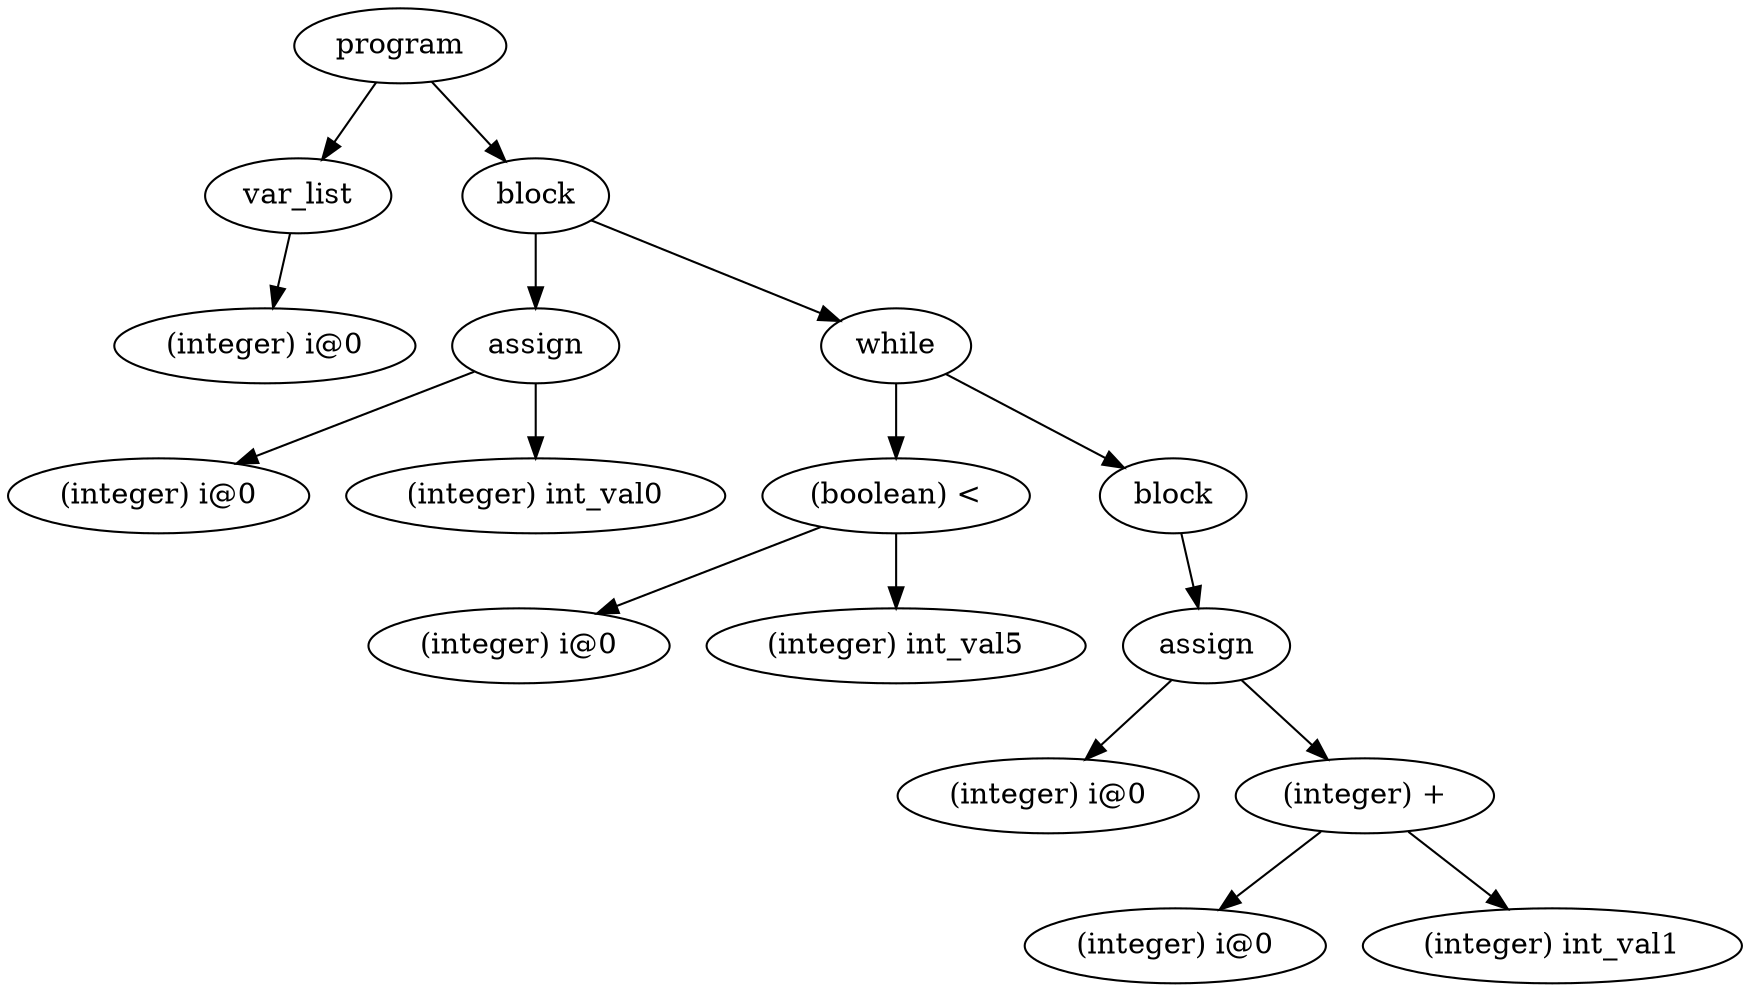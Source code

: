 digraph {
graph [ordering="out"];
node0[label="program"];
node1[label="var_list"];
node2[label="(integer) i@0"];
node1 -> node2;
node0 -> node1;
node3[label="block"];
node4[label="assign"];
node5[label="(integer) i@0"];
node4 -> node5;
node6[label="(integer) int_val0"];
node4 -> node6;
node3 -> node4;
node7[label="while"];
node8[label="(boolean) <"];
node9[label="(integer) i@0"];
node8 -> node9;
node10[label="(integer) int_val5"];
node8 -> node10;
node7 -> node8;
node11[label="block"];
node12[label="assign"];
node13[label="(integer) i@0"];
node12 -> node13;
node14[label="(integer) +"];
node15[label="(integer) i@0"];
node14 -> node15;
node16[label="(integer) int_val1"];
node14 -> node16;
node12 -> node14;
node11 -> node12;
node7 -> node11;
node3 -> node7;
node0 -> node3;
}
